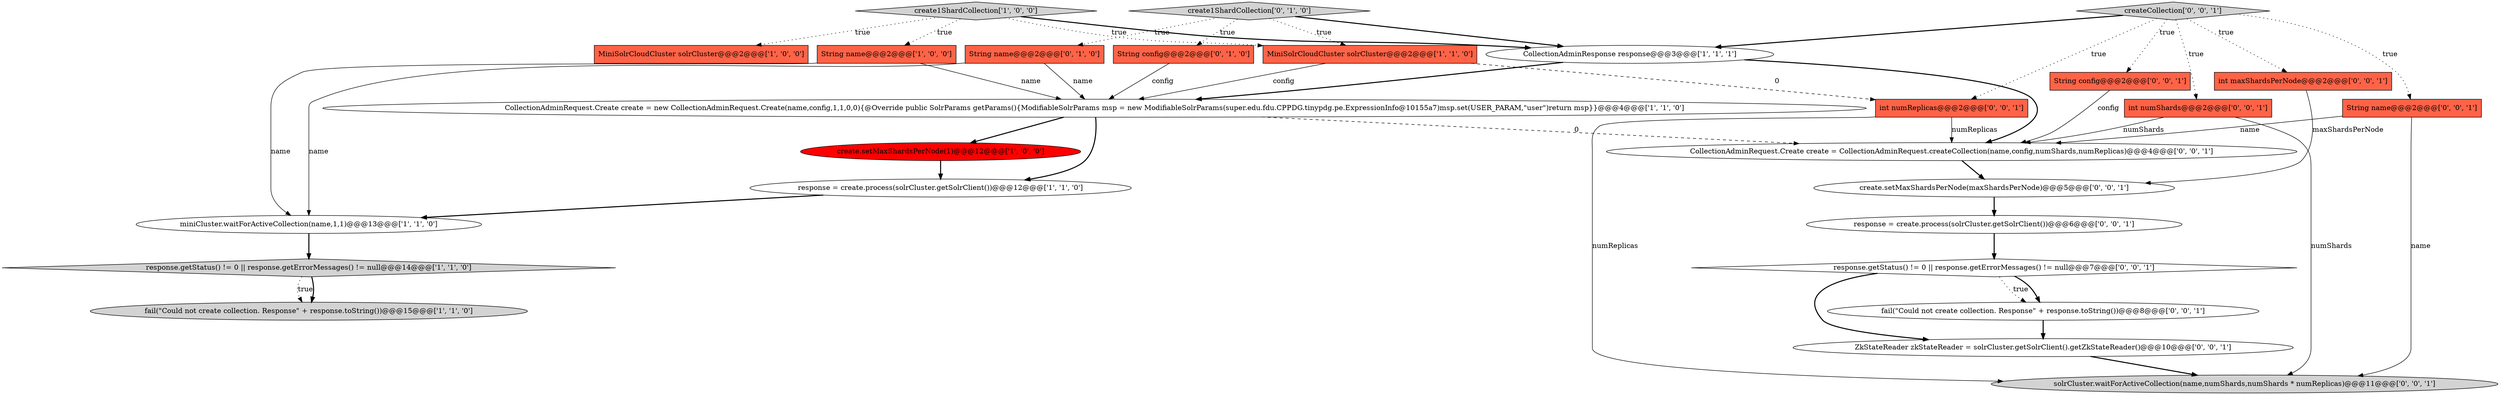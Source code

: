 digraph {
5 [style = filled, label = "MiniSolrCloudCluster solrCluster@@@2@@@['1', '0', '0']", fillcolor = tomato, shape = box image = "AAA0AAABBB1BBB"];
26 [style = filled, label = "int numReplicas@@@2@@@['0', '0', '1']", fillcolor = tomato, shape = box image = "AAA0AAABBB3BBB"];
21 [style = filled, label = "solrCluster.waitForActiveCollection(name,numShards,numShards * numReplicas)@@@11@@@['0', '0', '1']", fillcolor = lightgray, shape = ellipse image = "AAA0AAABBB3BBB"];
24 [style = filled, label = "response.getStatus() != 0 || response.getErrorMessages() != null@@@7@@@['0', '0', '1']", fillcolor = white, shape = diamond image = "AAA0AAABBB3BBB"];
17 [style = filled, label = "fail(\"Could not create collection. Response\" + response.toString())@@@8@@@['0', '0', '1']", fillcolor = white, shape = ellipse image = "AAA0AAABBB3BBB"];
13 [style = filled, label = "String name@@@2@@@['0', '1', '0']", fillcolor = tomato, shape = box image = "AAA0AAABBB2BBB"];
12 [style = filled, label = "create1ShardCollection['0', '1', '0']", fillcolor = lightgray, shape = diamond image = "AAA0AAABBB2BBB"];
14 [style = filled, label = "response = create.process(solrCluster.getSolrClient())@@@6@@@['0', '0', '1']", fillcolor = white, shape = ellipse image = "AAA0AAABBB3BBB"];
9 [style = filled, label = "fail(\"Could not create collection. Response\" + response.toString())@@@15@@@['1', '1', '0']", fillcolor = lightgray, shape = ellipse image = "AAA0AAABBB1BBB"];
15 [style = filled, label = "int maxShardsPerNode@@@2@@@['0', '0', '1']", fillcolor = tomato, shape = box image = "AAA0AAABBB3BBB"];
0 [style = filled, label = "String name@@@2@@@['1', '0', '0']", fillcolor = tomato, shape = box image = "AAA0AAABBB1BBB"];
3 [style = filled, label = "response = create.process(solrCluster.getSolrClient())@@@12@@@['1', '1', '0']", fillcolor = white, shape = ellipse image = "AAA0AAABBB1BBB"];
18 [style = filled, label = "int numShards@@@2@@@['0', '0', '1']", fillcolor = tomato, shape = box image = "AAA0AAABBB3BBB"];
4 [style = filled, label = "create1ShardCollection['1', '0', '0']", fillcolor = lightgray, shape = diamond image = "AAA0AAABBB1BBB"];
6 [style = filled, label = "CollectionAdminResponse response@@@3@@@['1', '1', '1']", fillcolor = white, shape = ellipse image = "AAA0AAABBB1BBB"];
23 [style = filled, label = "createCollection['0', '0', '1']", fillcolor = lightgray, shape = diamond image = "AAA0AAABBB3BBB"];
1 [style = filled, label = "CollectionAdminRequest.Create create = new CollectionAdminRequest.Create(name,config,1,1,0,0){@Override public SolrParams getParams(){ModifiableSolrParams msp = new ModifiableSolrParams(super.edu.fdu.CPPDG.tinypdg.pe.ExpressionInfo@10155a7)msp.set(USER_PARAM,\"user\")return msp}}@@@4@@@['1', '1', '0']", fillcolor = white, shape = ellipse image = "AAA0AAABBB1BBB"];
7 [style = filled, label = "miniCluster.waitForActiveCollection(name,1,1)@@@13@@@['1', '1', '0']", fillcolor = white, shape = ellipse image = "AAA0AAABBB1BBB"];
16 [style = filled, label = "create.setMaxShardsPerNode(maxShardsPerNode)@@@5@@@['0', '0', '1']", fillcolor = white, shape = ellipse image = "AAA0AAABBB3BBB"];
11 [style = filled, label = "String config@@@2@@@['0', '1', '0']", fillcolor = tomato, shape = box image = "AAA0AAABBB2BBB"];
2 [style = filled, label = "create.setMaxShardsPerNode(1)@@@12@@@['1', '0', '0']", fillcolor = red, shape = ellipse image = "AAA1AAABBB1BBB"];
25 [style = filled, label = "ZkStateReader zkStateReader = solrCluster.getSolrClient().getZkStateReader()@@@10@@@['0', '0', '1']", fillcolor = white, shape = ellipse image = "AAA0AAABBB3BBB"];
19 [style = filled, label = "String config@@@2@@@['0', '0', '1']", fillcolor = tomato, shape = box image = "AAA0AAABBB3BBB"];
8 [style = filled, label = "MiniSolrCloudCluster solrCluster@@@2@@@['1', '1', '0']", fillcolor = tomato, shape = box image = "AAA0AAABBB1BBB"];
10 [style = filled, label = "response.getStatus() != 0 || response.getErrorMessages() != null@@@14@@@['1', '1', '0']", fillcolor = lightgray, shape = diamond image = "AAA0AAABBB1BBB"];
22 [style = filled, label = "CollectionAdminRequest.Create create = CollectionAdminRequest.createCollection(name,config,numShards,numReplicas)@@@4@@@['0', '0', '1']", fillcolor = white, shape = ellipse image = "AAA0AAABBB3BBB"];
20 [style = filled, label = "String name@@@2@@@['0', '0', '1']", fillcolor = tomato, shape = box image = "AAA0AAABBB3BBB"];
14->24 [style = bold, label=""];
17->25 [style = bold, label=""];
13->1 [style = solid, label="name"];
4->5 [style = dotted, label="true"];
7->10 [style = bold, label=""];
4->6 [style = bold, label=""];
6->22 [style = bold, label=""];
22->16 [style = bold, label=""];
12->8 [style = dotted, label="true"];
0->7 [style = solid, label="name"];
2->3 [style = bold, label=""];
4->0 [style = dotted, label="true"];
24->17 [style = dotted, label="true"];
20->21 [style = solid, label="name"];
1->3 [style = bold, label=""];
0->1 [style = solid, label="name"];
15->16 [style = solid, label="maxShardsPerNode"];
8->1 [style = solid, label="config"];
13->7 [style = solid, label="name"];
4->8 [style = dotted, label="true"];
23->19 [style = dotted, label="true"];
10->9 [style = dotted, label="true"];
12->6 [style = bold, label=""];
1->22 [style = dashed, label="0"];
12->11 [style = dotted, label="true"];
19->22 [style = solid, label="config"];
6->1 [style = bold, label=""];
23->20 [style = dotted, label="true"];
12->13 [style = dotted, label="true"];
23->26 [style = dotted, label="true"];
23->18 [style = dotted, label="true"];
26->22 [style = solid, label="numReplicas"];
3->7 [style = bold, label=""];
24->25 [style = bold, label=""];
11->1 [style = solid, label="config"];
23->6 [style = bold, label=""];
26->21 [style = solid, label="numReplicas"];
24->17 [style = bold, label=""];
20->22 [style = solid, label="name"];
16->14 [style = bold, label=""];
23->15 [style = dotted, label="true"];
1->2 [style = bold, label=""];
18->22 [style = solid, label="numShards"];
10->9 [style = bold, label=""];
25->21 [style = bold, label=""];
8->26 [style = dashed, label="0"];
18->21 [style = solid, label="numShards"];
}
